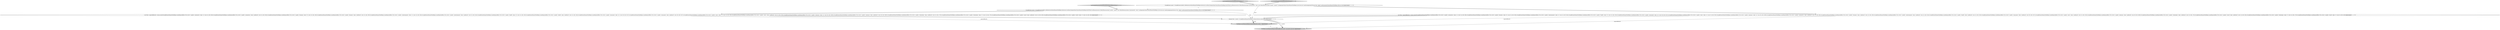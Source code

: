digraph {
6 [style = filled, label = "TestHelper.assertExpectedObjects(expectedResults,results,\"one-multi-value-dim\")@@@6@@@['0', '1', '0']", fillcolor = lightgray, shape = ellipse image = "AAA1AAABBB2BBB"];
0 [style = filled, label = "testMultipleDimensionsOneOfWhichIsMultiValue1['1', '0', '0']", fillcolor = lightgray, shape = diamond image = "AAA0AAABBB1BBB"];
2 [style = filled, label = "Iterable<Row> results = GroupByQueryRunnerTestHelper.runQuery(factory,runner,query)@@@5@@@['1', '1', '1']", fillcolor = white, shape = ellipse image = "AAA0AAABBB1BBB"];
8 [style = filled, label = "GroupByQuery query = GroupByQuery.builder().setDataSource(QueryRunnerTestHelper.dataSource).setQuerySegmentSpec(QueryRunnerTestHelper.firstToThird).setDimensions(new DefaultDimensionSpec(\"quality\",\"quality\"),new DefaultDimensionSpec(\"placementish\",\"alias\")).setAggregatorSpecs(QueryRunnerTestHelper.rowsCount,new LongSumAggregatorFactory(\"idx\",\"index\")).setGranularity(QueryRunnerTestHelper.allGran).build()@@@3@@@['0', '0', '1']", fillcolor = white, shape = ellipse image = "AAA0AAABBB3BBB"];
9 [style = filled, label = "testMultipleDimensionsOneOfWhichIsMultiValueDifferentOrder['0', '0', '1']", fillcolor = lightgray, shape = diamond image = "AAA0AAABBB3BBB"];
5 [style = filled, label = "testMultipleDimensionsOneOfWhichIsMultiValue1['0', '1', '0']", fillcolor = lightgray, shape = diamond image = "AAA0AAABBB2BBB"];
4 [style = filled, label = "GroupByQuery query = GroupByQuery.builder().setDataSource(QueryRunnerTestHelper.dataSource).setQuerySegmentSpec(QueryRunnerTestHelper.firstToThird).setDimensions(new DefaultDimensionSpec(\"placementish\",\"alias\"),new DefaultDimensionSpec(\"quality\",\"quality\")).setAggregatorSpecs(QueryRunnerTestHelper.rowsCount,new LongSumAggregatorFactory(\"idx\",\"index\")).setGranularity(QueryRunnerTestHelper.allGran).build()@@@3@@@['1', '1', '0']", fillcolor = white, shape = ellipse image = "AAA0AAABBB1BBB"];
1 [style = filled, label = "List<Row> expectedResults = Arrays.asList(GroupByQueryRunnerTestHelper.createExpectedRow(\"2011-04-01\",\"quality\",\"automotive\",\"alias\",\"a\",\"rows\",2L,\"idx\",282L),GroupByQueryRunnerTestHelper.createExpectedRow(\"2011-04-01\",\"quality\",\"business\",\"alias\",\"b\",\"rows\",2L,\"idx\",230L),GroupByQueryRunnerTestHelper.createExpectedRow(\"2011-04-01\",\"quality\",\"entertainment\",\"alias\",\"e\",\"rows\",2L,\"idx\",324L),GroupByQueryRunnerTestHelper.createExpectedRow(\"2011-04-01\",\"quality\",\"health\",\"alias\",\"h\",\"rows\",2L,\"idx\",233L),GroupByQueryRunnerTestHelper.createExpectedRow(\"2011-04-01\",\"quality\",\"mezzanine\",\"alias\",\"m\",\"rows\",6L,\"idx\",5317L),GroupByQueryRunnerTestHelper.createExpectedRow(\"2011-04-01\",\"quality\",\"news\",\"alias\",\"n\",\"rows\",2L,\"idx\",235L),GroupByQueryRunnerTestHelper.createExpectedRow(\"2011-04-01\",\"quality\",\"premium\",\"alias\",\"p\",\"rows\",6L,\"idx\",5405L),GroupByQueryRunnerTestHelper.createExpectedRow(\"2011-04-01\",\"quality\",\"automotive\",\"alias\",\"preferred\",\"rows\",2L,\"idx\",282L),GroupByQueryRunnerTestHelper.createExpectedRow(\"2011-04-01\",\"quality\",\"business\",\"alias\",\"preferred\",\"rows\",2L,\"idx\",230L),GroupByQueryRunnerTestHelper.createExpectedRow(\"2011-04-01\",\"quality\",\"entertainment\",\"alias\",\"preferred\",\"rows\",2L,\"idx\",324L),GroupByQueryRunnerTestHelper.createExpectedRow(\"2011-04-01\",\"quality\",\"health\",\"alias\",\"preferred\",\"rows\",2L,\"idx\",233L),GroupByQueryRunnerTestHelper.createExpectedRow(\"2011-04-01\",\"quality\",\"mezzanine\",\"alias\",\"preferred\",\"rows\",6L,\"idx\",5317L),GroupByQueryRunnerTestHelper.createExpectedRow(\"2011-04-01\",\"quality\",\"news\",\"alias\",\"preferred\",\"rows\",2L,\"idx\",235L),GroupByQueryRunnerTestHelper.createExpectedRow(\"2011-04-01\",\"quality\",\"premium\",\"alias\",\"preferred\",\"rows\",6L,\"idx\",5405L),GroupByQueryRunnerTestHelper.createExpectedRow(\"2011-04-01\",\"quality\",\"technology\",\"alias\",\"preferred\",\"rows\",2L,\"idx\",175L),GroupByQueryRunnerTestHelper.createExpectedRow(\"2011-04-01\",\"quality\",\"travel\",\"alias\",\"preferred\",\"rows\",2L,\"idx\",245L),GroupByQueryRunnerTestHelper.createExpectedRow(\"2011-04-01\",\"quality\",\"technology\",\"alias\",\"t\",\"rows\",2L,\"idx\",175L),GroupByQueryRunnerTestHelper.createExpectedRow(\"2011-04-01\",\"quality\",\"travel\",\"alias\",\"t\",\"rows\",2L,\"idx\",245L))@@@4@@@['1', '1', '0']", fillcolor = white, shape = ellipse image = "AAA0AAABBB1BBB"];
3 [style = filled, label = "TestHelper.assertExpectedObjects(expectedResults,results,\"\")@@@6@@@['1', '0', '1']", fillcolor = lightgray, shape = ellipse image = "AAA0AAABBB1BBB"];
7 [style = filled, label = "List<Row> expectedResults = Arrays.asList(GroupByQueryRunnerTestHelper.createExpectedRow(\"2011-04-01\",\"quality\",\"automotive\",\"alias\",\"a\",\"rows\",2L,\"idx\",282L),GroupByQueryRunnerTestHelper.createExpectedRow(\"2011-04-01\",\"quality\",\"automotive\",\"alias\",\"preferred\",\"rows\",2L,\"idx\",282L),GroupByQueryRunnerTestHelper.createExpectedRow(\"2011-04-01\",\"quality\",\"business\",\"alias\",\"b\",\"rows\",2L,\"idx\",230L),GroupByQueryRunnerTestHelper.createExpectedRow(\"2011-04-01\",\"quality\",\"business\",\"alias\",\"preferred\",\"rows\",2L,\"idx\",230L),GroupByQueryRunnerTestHelper.createExpectedRow(\"2011-04-01\",\"quality\",\"entertainment\",\"alias\",\"e\",\"rows\",2L,\"idx\",324L),GroupByQueryRunnerTestHelper.createExpectedRow(\"2011-04-01\",\"quality\",\"entertainment\",\"alias\",\"preferred\",\"rows\",2L,\"idx\",324L),GroupByQueryRunnerTestHelper.createExpectedRow(\"2011-04-01\",\"quality\",\"health\",\"alias\",\"h\",\"rows\",2L,\"idx\",233L),GroupByQueryRunnerTestHelper.createExpectedRow(\"2011-04-01\",\"quality\",\"health\",\"alias\",\"preferred\",\"rows\",2L,\"idx\",233L),GroupByQueryRunnerTestHelper.createExpectedRow(\"2011-04-01\",\"quality\",\"mezzanine\",\"alias\",\"m\",\"rows\",6L,\"idx\",5317L),GroupByQueryRunnerTestHelper.createExpectedRow(\"2011-04-01\",\"quality\",\"mezzanine\",\"alias\",\"preferred\",\"rows\",6L,\"idx\",5317L),GroupByQueryRunnerTestHelper.createExpectedRow(\"2011-04-01\",\"quality\",\"news\",\"alias\",\"n\",\"rows\",2L,\"idx\",235L),GroupByQueryRunnerTestHelper.createExpectedRow(\"2011-04-01\",\"quality\",\"news\",\"alias\",\"preferred\",\"rows\",2L,\"idx\",235L),GroupByQueryRunnerTestHelper.createExpectedRow(\"2011-04-01\",\"quality\",\"premium\",\"alias\",\"p\",\"rows\",6L,\"idx\",5405L),GroupByQueryRunnerTestHelper.createExpectedRow(\"2011-04-01\",\"quality\",\"premium\",\"alias\",\"preferred\",\"rows\",6L,\"idx\",5405L),GroupByQueryRunnerTestHelper.createExpectedRow(\"2011-04-01\",\"quality\",\"technology\",\"alias\",\"preferred\",\"rows\",2L,\"idx\",175L),GroupByQueryRunnerTestHelper.createExpectedRow(\"2011-04-01\",\"quality\",\"technology\",\"alias\",\"t\",\"rows\",2L,\"idx\",175L),GroupByQueryRunnerTestHelper.createExpectedRow(\"2011-04-01\",\"quality\",\"travel\",\"alias\",\"preferred\",\"rows\",2L,\"idx\",245L),GroupByQueryRunnerTestHelper.createExpectedRow(\"2011-04-01\",\"quality\",\"travel\",\"alias\",\"t\",\"rows\",2L,\"idx\",245L))@@@4@@@['0', '0', '1']", fillcolor = white, shape = ellipse image = "AAA0AAABBB3BBB"];
2->6 [style = bold, label=""];
8->7 [style = bold, label=""];
7->3 [style = solid, label="expectedResults"];
1->3 [style = solid, label="expectedResults"];
3->6 [style = dashed, label="0"];
8->2 [style = solid, label="query"];
9->8 [style = bold, label=""];
4->2 [style = solid, label="query"];
0->4 [style = bold, label=""];
2->3 [style = solid, label="results"];
1->6 [style = solid, label="expectedResults"];
1->2 [style = bold, label=""];
5->4 [style = bold, label=""];
4->1 [style = bold, label=""];
4->8 [style = dashed, label="0"];
2->3 [style = bold, label=""];
2->6 [style = solid, label="results"];
7->2 [style = bold, label=""];
}
